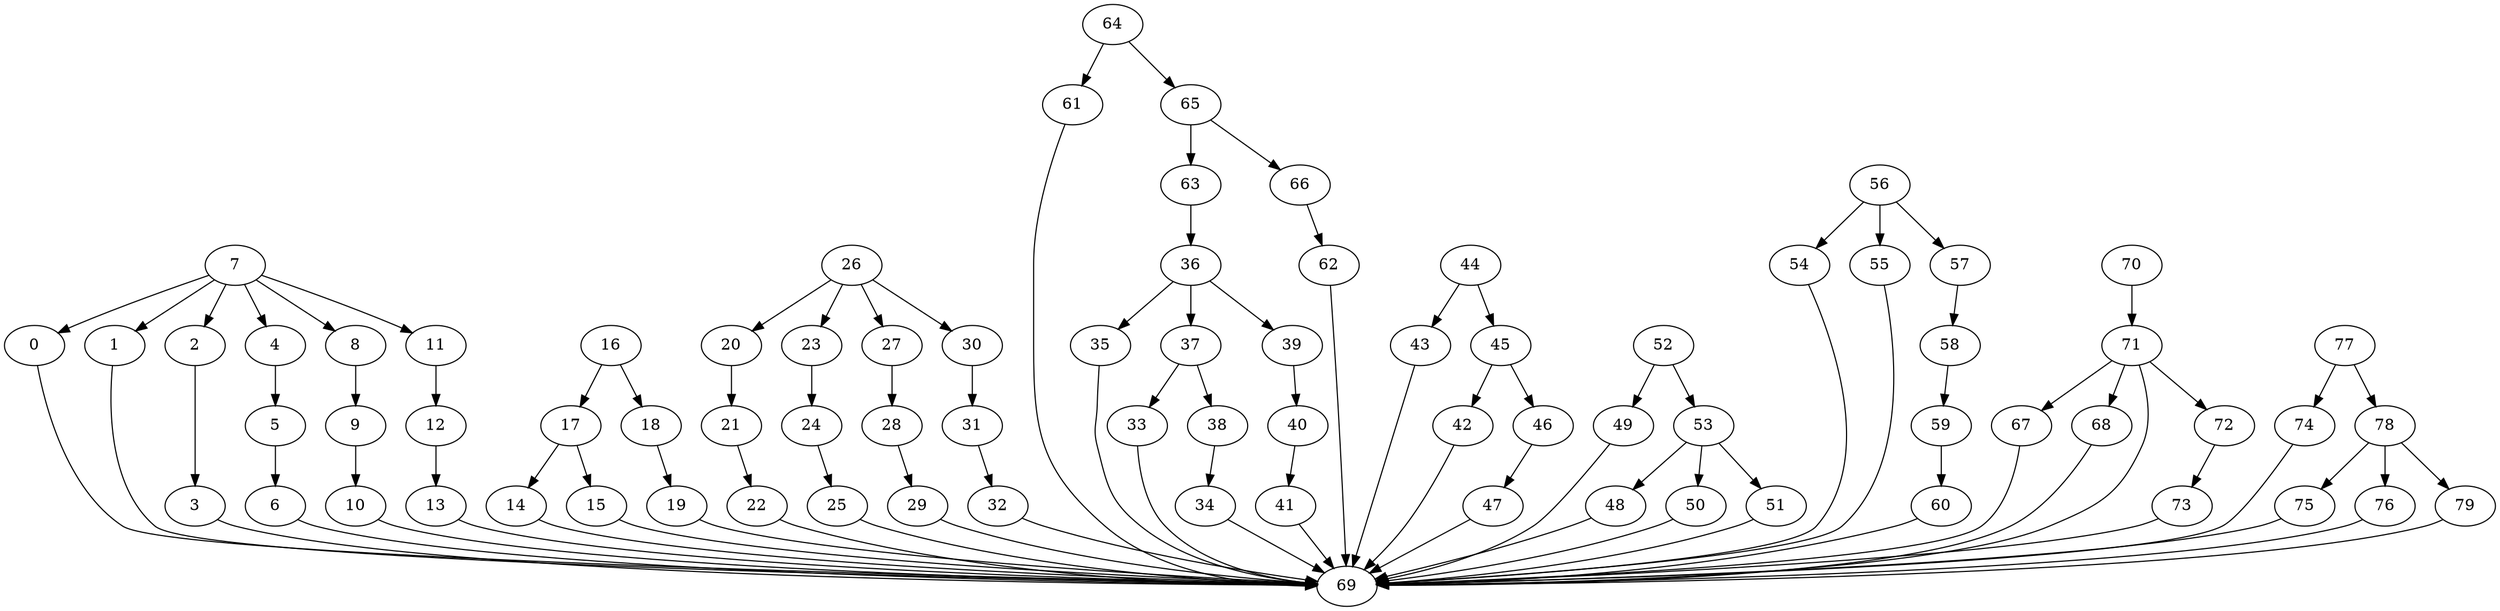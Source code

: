 strict digraph  {
0 [exec=196];
1 [exec=113];
2 [exec=53];
3 [exec=105];
4 [exec=154];
5 [exec=121];
6 [exec=96];
7 [exec=149];
8 [exec=90];
9 [exec=68];
10 [exec=85];
11 [exec=163];
12 [exec=82];
13 [exec=83];
14 [exec=130];
15 [exec=100];
16 [exec=188];
17 [exec=102];
18 [exec=96];
19 [exec=100];
20 [exec=117];
21 [exec=66];
22 [exec=134];
23 [exec=127];
24 [exec=200];
25 [exec=50];
26 [exec=136];
27 [exec=66];
28 [exec=129];
29 [exec=140];
30 [exec=128];
31 [exec=173];
32 [exec=130];
33 [exec=64];
34 [exec=115];
35 [exec=55];
36 [exec=141];
37 [exec=153];
38 [exec=54];
39 [exec=190];
40 [exec=157];
41 [exec=143];
42 [exec=168];
43 [exec=138];
44 [exec=181];
45 [exec=140];
46 [exec=184];
47 [exec=114];
48 [exec=103];
49 [exec=137];
50 [exec=181];
51 [exec=142];
52 [exec=87];
53 [exec=137];
54 [exec=129];
55 [exec=173];
56 [exec=91];
57 [exec=62];
58 [exec=70];
59 [exec=186];
60 [exec=153];
61 [exec=58];
62 [exec=176];
63 [exec=135];
64 [exec=103];
65 [exec=83];
66 [exec=194];
67 [exec=88];
68 [exec=65];
69 [exec=157];
70 [exec=125];
71 [exec=86];
72 [exec=166];
73 [exec=93];
74 [exec=146];
75 [exec=186];
76 [exec=95];
77 [exec=177];
78 [exec=136];
79 [exec=96];
0 -> 69  [comm=18];
1 -> 69  [comm=8];
2 -> 3  [comm=16];
3 -> 69  [comm=6];
4 -> 5  [comm=14];
5 -> 6  [comm=8];
6 -> 69  [comm=14];
7 -> 8  [comm=15];
7 -> 0  [comm=14];
7 -> 1  [comm=16];
7 -> 2  [comm=9];
7 -> 4  [comm=18];
7 -> 11  [comm=18];
8 -> 9  [comm=16];
9 -> 10  [comm=19];
10 -> 69  [comm=9];
11 -> 12  [comm=10];
12 -> 13  [comm=17];
13 -> 69  [comm=20];
14 -> 69  [comm=11];
15 -> 69  [comm=9];
16 -> 17  [comm=7];
16 -> 18  [comm=16];
17 -> 14  [comm=5];
17 -> 15  [comm=17];
18 -> 19  [comm=8];
19 -> 69  [comm=15];
20 -> 21  [comm=9];
21 -> 22  [comm=15];
22 -> 69  [comm=17];
23 -> 24  [comm=18];
24 -> 25  [comm=18];
25 -> 69  [comm=12];
26 -> 27  [comm=20];
26 -> 20  [comm=14];
26 -> 23  [comm=20];
26 -> 30  [comm=17];
27 -> 28  [comm=17];
28 -> 29  [comm=10];
29 -> 69  [comm=13];
30 -> 31  [comm=14];
31 -> 32  [comm=20];
32 -> 69  [comm=13];
33 -> 69  [comm=18];
34 -> 69  [comm=5];
35 -> 69  [comm=15];
36 -> 37  [comm=14];
36 -> 35  [comm=20];
36 -> 39  [comm=14];
37 -> 38  [comm=9];
37 -> 33  [comm=20];
38 -> 34  [comm=5];
39 -> 40  [comm=8];
40 -> 41  [comm=19];
41 -> 69  [comm=12];
42 -> 69  [comm=14];
43 -> 69  [comm=6];
44 -> 45  [comm=9];
44 -> 43  [comm=17];
45 -> 42  [comm=5];
45 -> 46  [comm=20];
46 -> 47  [comm=13];
47 -> 69  [comm=12];
48 -> 69  [comm=20];
49 -> 69  [comm=6];
50 -> 69  [comm=12];
51 -> 69  [comm=20];
52 -> 53  [comm=13];
52 -> 49  [comm=9];
53 -> 48  [comm=14];
53 -> 50  [comm=14];
53 -> 51  [comm=20];
54 -> 69  [comm=20];
55 -> 69  [comm=8];
56 -> 57  [comm=5];
56 -> 54  [comm=9];
56 -> 55  [comm=14];
57 -> 58  [comm=14];
58 -> 59  [comm=15];
59 -> 60  [comm=14];
60 -> 69  [comm=5];
61 -> 69  [comm=19];
62 -> 69  [comm=16];
63 -> 36  [comm=16];
64 -> 65  [comm=9];
64 -> 61  [comm=6];
65 -> 66  [comm=5];
65 -> 63  [comm=13];
66 -> 62  [comm=19];
67 -> 69  [comm=8];
68 -> 69  [comm=11];
70 -> 71  [comm=5];
71 -> 67  [comm=18];
71 -> 68  [comm=18];
71 -> 69  [comm=20];
71 -> 72  [comm=17];
72 -> 73  [comm=20];
73 -> 69  [comm=17];
74 -> 69  [comm=11];
75 -> 69  [comm=14];
76 -> 69  [comm=19];
77 -> 78  [comm=7];
77 -> 74  [comm=14];
78 -> 79  [comm=5];
78 -> 75  [comm=18];
78 -> 76  [comm=14];
79 -> 69  [comm=20];
}
